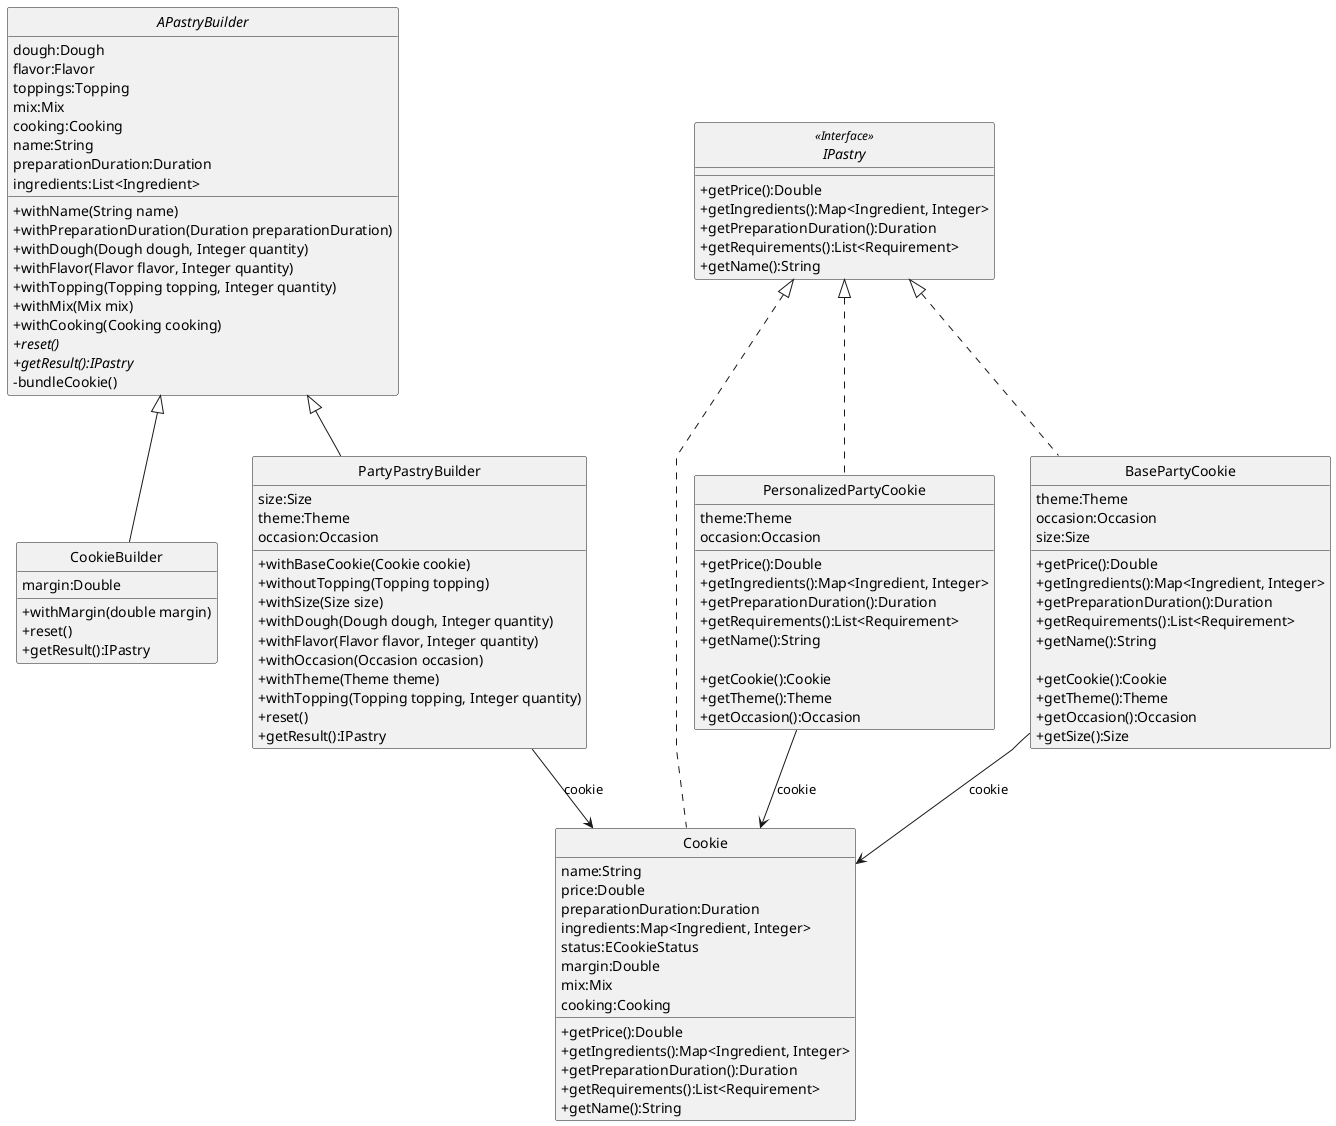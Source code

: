 @startuml
skinparam linetype polyline
skinparam classAttributeIconSize 0
skinparam style strictuml

abstract class APastryBuilder {
    dough:Dough 
    flavor:Flavor 
    toppings:Topping 
    mix:Mix 
    cooking:Cooking 
    name:String 
    preparationDuration:Duration 
    ingredients:List<Ingredient>

    + withName(String name)
    + withPreparationDuration(Duration preparationDuration)
    + withDough(Dough dough, Integer quantity) 
    + withFlavor(Flavor flavor, Integer quantity)
    + withTopping(Topping topping, Integer quantity)
    + withMix(Mix mix)
    + withCooking(Cooking cooking)
    + {abstract} reset()
    + {abstract} getResult():IPastry 
    - bundleCookie()
}

class Cookie implements IPastry {
    name:String 
    price:Double 
    preparationDuration:Duration 
    ingredients:Map<Ingredient, Integer>
    status:ECookieStatus 
    margin:Double 
    mix:Mix 
    cooking:Cooking 

    + getPrice():Double
    + getIngredients():Map<Ingredient, Integer>
    + getPreparationDuration():Duration
    + getRequirements():List<Requirement>
    + getName():String
}

class CookieBuilder extends APastryBuilder {
    margin:Double 

    + withMargin(double margin)
    + reset()
    + getResult():IPastry
}

class PartyPastryBuilder extends APastryBuilder {
    size:Size 
    theme:Theme 
    occasion:Occasion 

    + withBaseCookie(Cookie cookie)
    + withoutTopping(Topping topping)
    + withSize(Size size)
    + withDough(Dough dough, Integer quantity) 
    + withFlavor(Flavor flavor, Integer quantity) 
    + withOccasion(Occasion occasion)
    + withTheme(Theme theme)
    + withTopping(Topping topping, Integer quantity) 
    + reset() 
    + getResult():IPastry
}

interface  IPastry <<Interface>>{
    + getPrice():Double 
    + getIngredients():Map<Ingredient, Integer>
    + getPreparationDuration():Duration 
    + getRequirements():List<Requirement>
    + getName():String 
}

class PersonalizedPartyCookie implements IPastry {
    theme:Theme
    occasion:Occasion

    + getPrice():Double
    + getIngredients():Map<Ingredient, Integer>
    + getPreparationDuration():Duration
    + getRequirements():List<Requirement>
    + getName():String

    + getCookie():Cookie
    + getTheme():Theme
    + getOccasion():Occasion
}

class BasePartyCookie implements IPastry {
    theme:Theme
    occasion:Occasion
    size:Size

    + getPrice():Double
    + getIngredients():Map<Ingredient, Integer>
    + getPreparationDuration():Duration
    + getRequirements():List<Requirement>
    + getName():String

    + getCookie():Cookie
    + getTheme():Theme
    + getOccasion():Occasion
    + getSize():Size 
}


PartyPastryBuilder --> Cookie:cookie
PersonalizedPartyCookie --> Cookie:cookie
BasePartyCookie --> Cookie:cookie
@enduml
